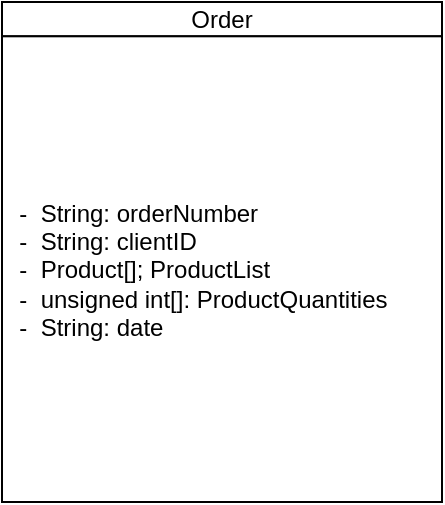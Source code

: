 <mxfile version="12.5.3" type="device"><diagram id="CLRaHryyYa0xOvTVhCor" name="Page-1"><mxGraphModel dx="600" dy="448" grid="1" gridSize="10" guides="1" tooltips="1" connect="1" arrows="1" fold="1" page="1" pageScale="1" pageWidth="850" pageHeight="1100" math="0" shadow="0"><root><mxCell id="0"/><mxCell id="1" parent="0"/><mxCell id="xvll8Nh_N9pdd9aSw5_w-8" value="-" style="group" vertex="1" connectable="0" parent="1"><mxGeometry x="470" y="40" width="220" height="250" as="geometry"/></mxCell><mxCell id="xvll8Nh_N9pdd9aSw5_w-6" value="Order" style="text;html=1;align=center;verticalAlign=middle;whiteSpace=wrap;rounded=0;strokeColor=#000000;fillColor=#ffffff;" vertex="1" parent="xvll8Nh_N9pdd9aSw5_w-8"><mxGeometry width="220.0" height="17.157" as="geometry"/></mxCell><mxCell id="xvll8Nh_N9pdd9aSw5_w-7" value="&amp;nbsp; -&amp;nbsp; String: orderNumber&lt;br&gt;&amp;nbsp; -&amp;nbsp; String: clientID&lt;br&gt;&amp;nbsp; -&amp;nbsp; Product[]; ProductList&lt;br&gt;&amp;nbsp; -&amp;nbsp; unsigned int[]: ProductQuantities&lt;br&gt;&amp;nbsp; -&amp;nbsp; String: date" style="text;html=1;align=left;verticalAlign=middle;whiteSpace=wrap;rounded=0;strokeColor=#000000;fillColor=#ffffff;" vertex="1" parent="xvll8Nh_N9pdd9aSw5_w-8"><mxGeometry y="17.155" width="220.0" height="232.845" as="geometry"/></mxCell></root></mxGraphModel></diagram></mxfile>